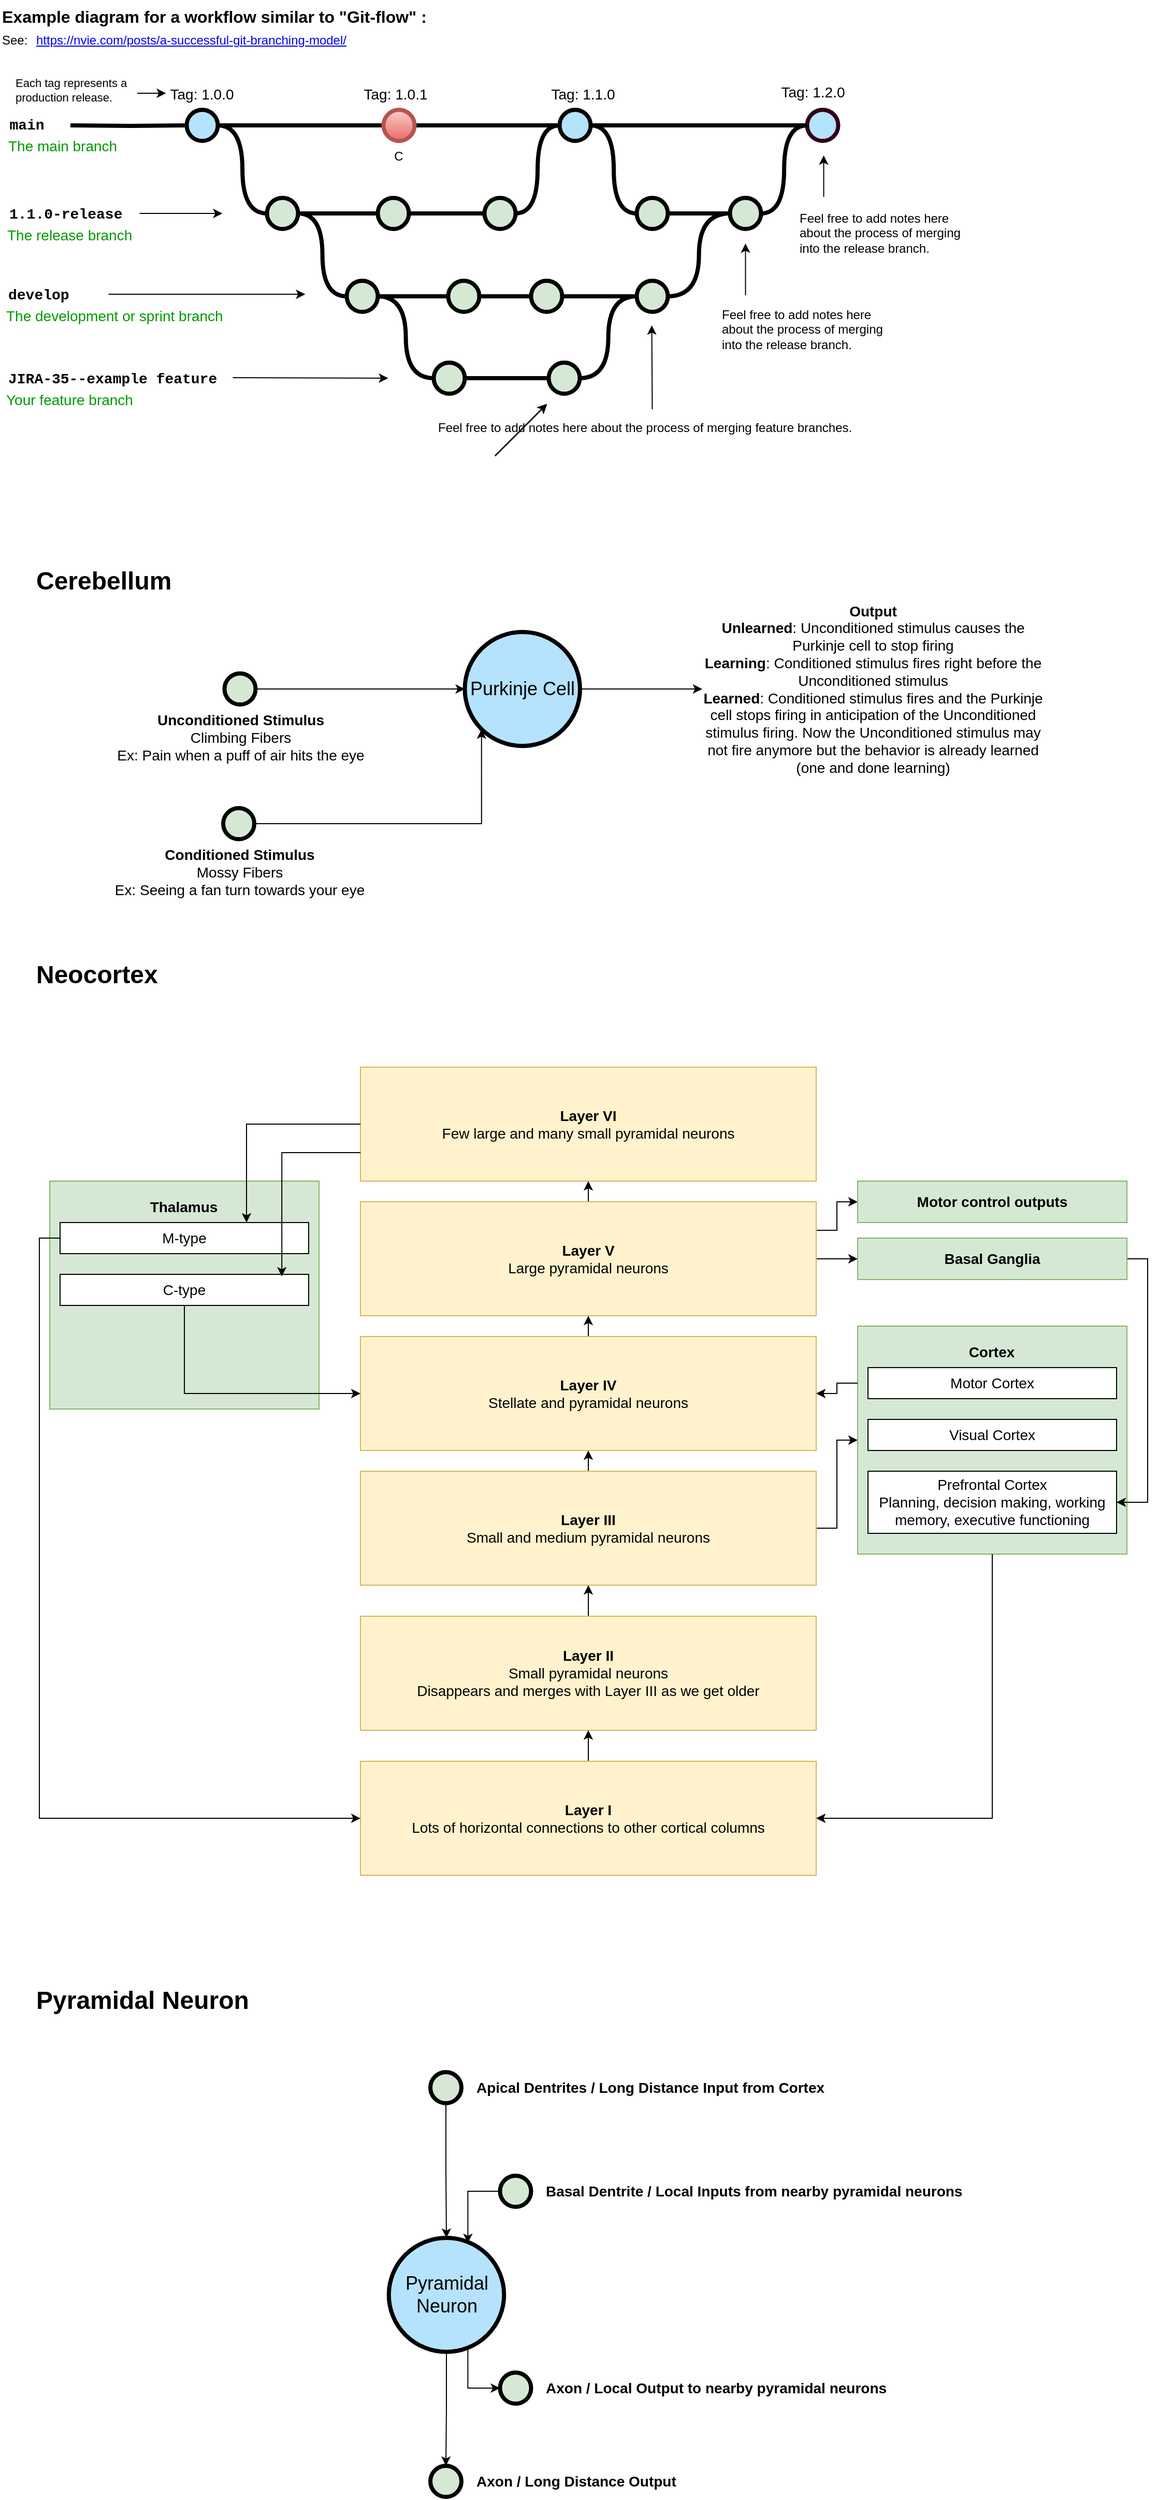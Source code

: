 <mxfile version="22.1.18" type="github">
  <diagram id="yPxyJZ8AM_hMuL3Unpa9" name="complex gitflow">
    <mxGraphModel dx="1699" dy="1183" grid="1" gridSize="10" guides="1" tooltips="1" connect="1" arrows="1" fold="1" page="0" pageScale="1" pageWidth="1100" pageHeight="850" math="0" shadow="0">
      <root>
        <mxCell id="0" />
        <mxCell id="1" parent="0" />
        <mxCell id="uWUnNED6HEl2aK5fdaIb-7" value="C" style="text;html=1;strokeColor=none;fillColor=none;align=center;verticalAlign=middle;whiteSpace=wrap;overflow=hidden;" parent="1" vertex="1">
          <mxGeometry x="427.25" y="226" width="80" height="30" as="geometry" />
        </mxCell>
        <mxCell id="uWUnNED6HEl2aK5fdaIb-8" value="" style="edgeStyle=orthogonalEdgeStyle;rounded=0;html=1;jettySize=auto;orthogonalLoop=1;plain-blue;endArrow=none;endFill=0;strokeWidth=4;strokeColor=#000000;entryX=0;entryY=0.5;entryDx=0;entryDy=0;entryPerimeter=0;" parent="1" source="uWUnNED6HEl2aK5fdaIb-10" target="9hBKPDzoitwpIBdzFDQ7-16" edge="1">
          <mxGeometry x="292.25" y="211" as="geometry">
            <mxPoint x="442.25" y="211" as="targetPoint" />
          </mxGeometry>
        </mxCell>
        <mxCell id="uWUnNED6HEl2aK5fdaIb-9" style="edgeStyle=orthogonalEdgeStyle;curved=1;rounded=0;html=1;exitX=1;exitY=0.5;exitPerimeter=0;entryX=0;entryY=0.5;entryPerimeter=0;endArrow=none;endFill=0;jettySize=auto;orthogonalLoop=1;strokeWidth=4;fontSize=15;" parent="1" source="uWUnNED6HEl2aK5fdaIb-10" target="uWUnNED6HEl2aK5fdaIb-15" edge="1">
          <mxGeometry relative="1" as="geometry" />
        </mxCell>
        <mxCell id="uWUnNED6HEl2aK5fdaIb-10" value="" style="verticalLabelPosition=bottom;verticalAlign=top;html=1;strokeWidth=4;shape=mxgraph.flowchart.on-page_reference;plain-blue;gradientColor=none;fillColor=#B5E3Fe;strokeColor=#000000;" parent="1" vertex="1">
          <mxGeometry x="262.25" y="196" width="30" height="30" as="geometry" />
        </mxCell>
        <mxCell id="uWUnNED6HEl2aK5fdaIb-80" value="" style="edgeStyle=orthogonalEdgeStyle;curved=1;rounded=0;orthogonalLoop=1;jettySize=auto;html=1;endArrow=none;endFill=0;strokeWidth=4;entryX=0;entryY=0.5;entryDx=0;entryDy=0;entryPerimeter=0;" parent="1" source="uWUnNED6HEl2aK5fdaIb-11" target="uWUnNED6HEl2aK5fdaIb-109" edge="1">
          <mxGeometry relative="1" as="geometry">
            <mxPoint x="734.5" y="211" as="targetPoint" />
          </mxGeometry>
        </mxCell>
        <mxCell id="uWUnNED6HEl2aK5fdaIb-105" style="edgeStyle=orthogonalEdgeStyle;curved=1;rounded=0;orthogonalLoop=1;jettySize=auto;html=1;exitX=1;exitY=0.5;exitDx=0;exitDy=0;exitPerimeter=0;entryX=0;entryY=0.5;entryDx=0;entryDy=0;entryPerimeter=0;endArrow=none;endFill=0;strokeWidth=4;fontFamily=Courier New;fontColor=#009900;" parent="1" source="uWUnNED6HEl2aK5fdaIb-11" target="uWUnNED6HEl2aK5fdaIb-104" edge="1">
          <mxGeometry relative="1" as="geometry" />
        </mxCell>
        <mxCell id="uWUnNED6HEl2aK5fdaIb-11" value="" style="verticalLabelPosition=bottom;verticalAlign=top;html=1;strokeWidth=4;shape=mxgraph.flowchart.on-page_reference;plain-blue;gradientColor=none;strokeColor=#000000;fillColor=#B5E3FE;" parent="1" vertex="1">
          <mxGeometry x="622.25" y="196" width="30" height="30" as="geometry" />
        </mxCell>
        <mxCell id="uWUnNED6HEl2aK5fdaIb-109" value="" style="verticalLabelPosition=bottom;verticalAlign=top;html=1;strokeWidth=4;shape=mxgraph.flowchart.on-page_reference;plain-blue;gradientColor=none;strokeColor=#33001A;fillColor=#B5E3FE;" parent="1" vertex="1">
          <mxGeometry x="861.25" y="196" width="30" height="30" as="geometry" />
        </mxCell>
        <mxCell id="uWUnNED6HEl2aK5fdaIb-12" value="" style="edgeStyle=orthogonalEdgeStyle;rounded=0;html=1;jettySize=auto;orthogonalLoop=1;strokeWidth=4;endArrow=none;endFill=0;" parent="1" target="uWUnNED6HEl2aK5fdaIb-10" edge="1">
          <mxGeometry x="192.25" y="211" as="geometry">
            <mxPoint x="150" y="211" as="sourcePoint" />
          </mxGeometry>
        </mxCell>
        <mxCell id="uWUnNED6HEl2aK5fdaIb-13" value="main" style="text;html=1;strokeColor=none;fillColor=none;align=center;verticalAlign=middle;whiteSpace=wrap;overflow=hidden;fontSize=14;fontStyle=1;fontFamily=Courier New;" parent="1" vertex="1">
          <mxGeometry x="83" y="190" width="50" height="42" as="geometry" />
        </mxCell>
        <mxCell id="uWUnNED6HEl2aK5fdaIb-14" style="edgeStyle=orthogonalEdgeStyle;curved=1;rounded=0;html=1;exitX=1;exitY=0.5;exitPerimeter=0;endArrow=none;endFill=0;jettySize=auto;orthogonalLoop=1;strokeWidth=4;fontSize=15;" parent="1" source="uWUnNED6HEl2aK5fdaIb-15" target="uWUnNED6HEl2aK5fdaIb-17" edge="1">
          <mxGeometry relative="1" as="geometry" />
        </mxCell>
        <mxCell id="uWUnNED6HEl2aK5fdaIb-15" value="" style="verticalLabelPosition=bottom;verticalAlign=top;html=1;strokeWidth=4;shape=mxgraph.flowchart.on-page_reference;plain-purple;gradientColor=none;strokeColor=#000000;fillColor=#D5E8D4;" parent="1" vertex="1">
          <mxGeometry x="339.75" y="281" width="30" height="30" as="geometry" />
        </mxCell>
        <mxCell id="uWUnNED6HEl2aK5fdaIb-16" style="edgeStyle=orthogonalEdgeStyle;curved=1;rounded=0;html=1;exitX=1;exitY=0.5;exitPerimeter=0;entryX=0;entryY=0.5;entryPerimeter=0;endArrow=none;endFill=0;jettySize=auto;orthogonalLoop=1;strokeWidth=4;fontSize=15;" parent="1" source="uWUnNED6HEl2aK5fdaIb-17" target="uWUnNED6HEl2aK5fdaIb-19" edge="1">
          <mxGeometry relative="1" as="geometry" />
        </mxCell>
        <mxCell id="uWUnNED6HEl2aK5fdaIb-17" value="" style="verticalLabelPosition=bottom;verticalAlign=top;html=1;strokeWidth=4;shape=mxgraph.flowchart.on-page_reference;plain-purple;gradientColor=none;strokeColor=#000000;fillColor=#D5E8D4;" parent="1" vertex="1">
          <mxGeometry x="446.75" y="281" width="30" height="30" as="geometry" />
        </mxCell>
        <mxCell id="uWUnNED6HEl2aK5fdaIb-18" style="edgeStyle=orthogonalEdgeStyle;curved=1;rounded=0;html=1;exitX=1;exitY=0.5;exitPerimeter=0;entryX=0;entryY=0.5;entryPerimeter=0;endArrow=none;endFill=0;jettySize=auto;orthogonalLoop=1;strokeWidth=4;fontSize=15;" parent="1" source="uWUnNED6HEl2aK5fdaIb-19" target="uWUnNED6HEl2aK5fdaIb-11" edge="1">
          <mxGeometry relative="1" as="geometry" />
        </mxCell>
        <mxCell id="uWUnNED6HEl2aK5fdaIb-19" value="" style="verticalLabelPosition=bottom;verticalAlign=top;html=1;strokeWidth=4;shape=mxgraph.flowchart.on-page_reference;plain-purple;gradientColor=none;strokeColor=#000000;fillColor=#D5E8D4;" parent="1" vertex="1">
          <mxGeometry x="549.75" y="281" width="30" height="30" as="geometry" />
        </mxCell>
        <mxCell id="uWUnNED6HEl2aK5fdaIb-20" value="1.1.0-release" style="text;html=1;strokeColor=none;fillColor=none;align=left;verticalAlign=middle;whiteSpace=wrap;overflow=hidden;fontSize=14;fontStyle=1;fontFamily=Courier New;" parent="1" vertex="1">
          <mxGeometry x="88.75" y="286" width="240" height="20" as="geometry" />
        </mxCell>
        <mxCell id="uWUnNED6HEl2aK5fdaIb-71" value="" style="edgeStyle=orthogonalEdgeStyle;rounded=0;orthogonalLoop=1;jettySize=auto;html=1;endArrow=none;endFill=0;strokeWidth=4;" parent="1" source="uWUnNED6HEl2aK5fdaIb-69" target="uWUnNED6HEl2aK5fdaIb-70" edge="1">
          <mxGeometry relative="1" as="geometry" />
        </mxCell>
        <mxCell id="uWUnNED6HEl2aK5fdaIb-75" style="edgeStyle=orthogonalEdgeStyle;rounded=0;orthogonalLoop=1;jettySize=auto;html=1;entryX=1;entryY=0.5;entryDx=0;entryDy=0;entryPerimeter=0;endArrow=none;endFill=0;strokeWidth=4;curved=1;" parent="1" source="uWUnNED6HEl2aK5fdaIb-69" target="uWUnNED6HEl2aK5fdaIb-15" edge="1">
          <mxGeometry relative="1" as="geometry" />
        </mxCell>
        <mxCell id="uWUnNED6HEl2aK5fdaIb-94" style="edgeStyle=orthogonalEdgeStyle;curved=1;rounded=0;orthogonalLoop=1;jettySize=auto;html=1;exitX=1;exitY=0.5;exitDx=0;exitDy=0;exitPerimeter=0;entryX=0;entryY=0.5;entryDx=0;entryDy=0;entryPerimeter=0;endArrow=none;endFill=0;strokeWidth=4;fontFamily=Courier New;fontColor=#009900;" parent="1" source="uWUnNED6HEl2aK5fdaIb-69" target="uWUnNED6HEl2aK5fdaIb-82" edge="1">
          <mxGeometry relative="1" as="geometry" />
        </mxCell>
        <mxCell id="uWUnNED6HEl2aK5fdaIb-69" value="" style="verticalLabelPosition=bottom;verticalAlign=top;html=1;strokeWidth=4;shape=mxgraph.flowchart.on-page_reference;plain-purple;gradientColor=none;strokeColor=#000000;fillColor=#D5E8D4;" parent="1" vertex="1">
          <mxGeometry x="416.75" y="361" width="30" height="30" as="geometry" />
        </mxCell>
        <mxCell id="uWUnNED6HEl2aK5fdaIb-78" value="" style="edgeStyle=orthogonalEdgeStyle;curved=1;rounded=0;orthogonalLoop=1;jettySize=auto;html=1;endArrow=none;endFill=0;strokeWidth=4;" parent="1" source="uWUnNED6HEl2aK5fdaIb-70" target="uWUnNED6HEl2aK5fdaIb-77" edge="1">
          <mxGeometry relative="1" as="geometry" />
        </mxCell>
        <mxCell id="uWUnNED6HEl2aK5fdaIb-70" value="" style="verticalLabelPosition=bottom;verticalAlign=top;html=1;strokeWidth=4;shape=mxgraph.flowchart.on-page_reference;plain-purple;gradientColor=none;strokeColor=#000000;fillColor=#D5E8D4;" parent="1" vertex="1">
          <mxGeometry x="514.75" y="361" width="30" height="30" as="geometry" />
        </mxCell>
        <mxCell id="uWUnNED6HEl2aK5fdaIb-96" value="" style="edgeStyle=orthogonalEdgeStyle;curved=1;rounded=0;orthogonalLoop=1;jettySize=auto;html=1;endArrow=none;endFill=0;strokeWidth=4;fontFamily=Courier New;fontColor=#009900;" parent="1" source="uWUnNED6HEl2aK5fdaIb-77" target="uWUnNED6HEl2aK5fdaIb-95" edge="1">
          <mxGeometry relative="1" as="geometry" />
        </mxCell>
        <mxCell id="uWUnNED6HEl2aK5fdaIb-77" value="" style="verticalLabelPosition=bottom;verticalAlign=top;html=1;strokeWidth=4;shape=mxgraph.flowchart.on-page_reference;plain-purple;gradientColor=none;strokeColor=#000000;fillColor=#D5E8D4;" parent="1" vertex="1">
          <mxGeometry x="594.75" y="361" width="30" height="30" as="geometry" />
        </mxCell>
        <mxCell id="uWUnNED6HEl2aK5fdaIb-108" style="edgeStyle=orthogonalEdgeStyle;curved=1;rounded=0;orthogonalLoop=1;jettySize=auto;html=1;entryX=0;entryY=0.5;entryDx=0;entryDy=0;entryPerimeter=0;endArrow=none;endFill=0;strokeWidth=4;fontFamily=Courier New;fontColor=#009900;" parent="1" source="uWUnNED6HEl2aK5fdaIb-95" target="uWUnNED6HEl2aK5fdaIb-106" edge="1">
          <mxGeometry relative="1" as="geometry" />
        </mxCell>
        <mxCell id="uWUnNED6HEl2aK5fdaIb-95" value="" style="verticalLabelPosition=bottom;verticalAlign=top;html=1;strokeWidth=4;shape=mxgraph.flowchart.on-page_reference;plain-purple;gradientColor=none;strokeColor=#000000;fillColor=#D5E8D4;" parent="1" vertex="1">
          <mxGeometry x="696.75" y="361" width="30" height="30" as="geometry" />
        </mxCell>
        <mxCell id="uWUnNED6HEl2aK5fdaIb-76" value="develop" style="text;html=1;strokeColor=none;fillColor=none;align=left;verticalAlign=middle;whiteSpace=wrap;overflow=hidden;fontSize=14;fontStyle=1;fontFamily=Courier New;" parent="1" vertex="1">
          <mxGeometry x="87.75" y="364" width="91" height="20" as="geometry" />
        </mxCell>
        <mxCell id="uWUnNED6HEl2aK5fdaIb-81" value="" style="edgeStyle=orthogonalEdgeStyle;rounded=0;orthogonalLoop=1;jettySize=auto;html=1;endArrow=none;endFill=0;strokeWidth=4;" parent="1" source="uWUnNED6HEl2aK5fdaIb-82" target="uWUnNED6HEl2aK5fdaIb-84" edge="1">
          <mxGeometry relative="1" as="geometry" />
        </mxCell>
        <mxCell id="uWUnNED6HEl2aK5fdaIb-82" value="" style="verticalLabelPosition=bottom;verticalAlign=top;html=1;strokeWidth=4;shape=mxgraph.flowchart.on-page_reference;plain-purple;gradientColor=none;strokeColor=#000000;fillColor=#D5E8D4;" parent="1" vertex="1">
          <mxGeometry x="500.75" y="440" width="30" height="30" as="geometry" />
        </mxCell>
        <mxCell id="uWUnNED6HEl2aK5fdaIb-97" style="edgeStyle=orthogonalEdgeStyle;curved=1;rounded=0;orthogonalLoop=1;jettySize=auto;html=1;exitX=1;exitY=0.5;exitDx=0;exitDy=0;exitPerimeter=0;entryX=0;entryY=0.5;entryDx=0;entryDy=0;entryPerimeter=0;endArrow=none;endFill=0;strokeWidth=4;fontFamily=Courier New;fontColor=#009900;" parent="1" source="uWUnNED6HEl2aK5fdaIb-84" target="uWUnNED6HEl2aK5fdaIb-95" edge="1">
          <mxGeometry relative="1" as="geometry" />
        </mxCell>
        <mxCell id="uWUnNED6HEl2aK5fdaIb-84" value="" style="verticalLabelPosition=bottom;verticalAlign=top;html=1;strokeWidth=4;shape=mxgraph.flowchart.on-page_reference;plain-purple;gradientColor=none;strokeColor=#000000;fillColor=#D5E8D4;" parent="1" vertex="1">
          <mxGeometry x="611.75" y="440" width="30" height="30" as="geometry" />
        </mxCell>
        <mxCell id="uWUnNED6HEl2aK5fdaIb-86" value="JIRA-35--example feature" style="text;html=1;strokeColor=none;fillColor=none;align=left;verticalAlign=middle;whiteSpace=wrap;overflow=hidden;fontSize=14;fontStyle=1;fontFamily=Courier New;" parent="1" vertex="1">
          <mxGeometry x="87.5" y="445" width="240" height="20" as="geometry" />
        </mxCell>
        <mxCell id="uWUnNED6HEl2aK5fdaIb-87" value="The development or sprint branch" style="text;html=1;strokeColor=none;fillColor=none;align=left;verticalAlign=middle;whiteSpace=wrap;overflow=hidden;fontSize=14;fontStyle=0;fontColor=#009900;" parent="1" vertex="1">
          <mxGeometry x="85.75" y="384" width="240" height="20" as="geometry" />
        </mxCell>
        <mxCell id="uWUnNED6HEl2aK5fdaIb-88" value="Your feature branch" style="text;html=1;strokeColor=none;fillColor=none;align=left;verticalAlign=middle;whiteSpace=wrap;overflow=hidden;fontSize=14;fontStyle=0;fontColor=#009900;" parent="1" vertex="1">
          <mxGeometry x="85.75" y="465" width="240" height="20" as="geometry" />
        </mxCell>
        <mxCell id="uWUnNED6HEl2aK5fdaIb-89" value="The release branch" style="text;html=1;strokeColor=none;fillColor=none;align=left;verticalAlign=middle;whiteSpace=wrap;overflow=hidden;fontSize=14;fontStyle=0;fontColor=#009900;" parent="1" vertex="1">
          <mxGeometry x="86.75" y="306" width="240" height="20" as="geometry" />
        </mxCell>
        <mxCell id="uWUnNED6HEl2aK5fdaIb-90" value="The main branch&lt;br&gt;" style="text;html=1;strokeColor=none;fillColor=none;align=left;verticalAlign=middle;whiteSpace=wrap;overflow=hidden;fontSize=14;fontStyle=0;fontColor=#009900;" parent="1" vertex="1">
          <mxGeometry x="88.25" y="220" width="146.75" height="20" as="geometry" />
        </mxCell>
        <mxCell id="uWUnNED6HEl2aK5fdaIb-91" value="" style="endArrow=classic;html=1;strokeWidth=1;fontFamily=Courier New;fontColor=#009900;" parent="1" edge="1">
          <mxGeometry width="50" height="50" relative="1" as="geometry">
            <mxPoint x="306.75" y="454.5" as="sourcePoint" />
            <mxPoint x="456.75" y="455" as="targetPoint" />
          </mxGeometry>
        </mxCell>
        <mxCell id="uWUnNED6HEl2aK5fdaIb-92" value="" style="endArrow=classic;html=1;strokeWidth=1;fontFamily=Courier New;fontColor=#009900;" parent="1" edge="1">
          <mxGeometry width="50" height="50" relative="1" as="geometry">
            <mxPoint x="186.75" y="374" as="sourcePoint" />
            <mxPoint x="376.75" y="374" as="targetPoint" />
          </mxGeometry>
        </mxCell>
        <mxCell id="uWUnNED6HEl2aK5fdaIb-93" value="" style="endArrow=classic;html=1;strokeWidth=1;fontFamily=Courier New;fontColor=#009900;" parent="1" edge="1">
          <mxGeometry width="50" height="50" relative="1" as="geometry">
            <mxPoint x="216.75" y="296" as="sourcePoint" />
            <mxPoint x="296.75" y="296" as="targetPoint" />
          </mxGeometry>
        </mxCell>
        <mxCell id="uWUnNED6HEl2aK5fdaIb-101" value="Tag: 1.1.0" style="text;html=1;strokeColor=none;fillColor=none;align=center;verticalAlign=middle;whiteSpace=wrap;overflow=hidden;fontSize=14;" parent="1" vertex="1">
          <mxGeometry x="590.25" y="170" width="110" height="20" as="geometry" />
        </mxCell>
        <mxCell id="uWUnNED6HEl2aK5fdaIb-103" value="Tag: 1.0.0" style="text;html=1;strokeColor=none;fillColor=none;align=center;verticalAlign=middle;whiteSpace=wrap;overflow=hidden;fontSize=14;" parent="1" vertex="1">
          <mxGeometry x="242.25" y="170" width="70" height="20" as="geometry" />
        </mxCell>
        <mxCell id="uWUnNED6HEl2aK5fdaIb-107" value="" style="edgeStyle=orthogonalEdgeStyle;curved=1;rounded=0;orthogonalLoop=1;jettySize=auto;html=1;endArrow=none;endFill=0;strokeWidth=4;fontFamily=Courier New;fontColor=#009900;" parent="1" source="uWUnNED6HEl2aK5fdaIb-104" target="uWUnNED6HEl2aK5fdaIb-106" edge="1">
          <mxGeometry relative="1" as="geometry" />
        </mxCell>
        <mxCell id="uWUnNED6HEl2aK5fdaIb-104" value="" style="verticalLabelPosition=bottom;verticalAlign=top;html=1;strokeWidth=4;shape=mxgraph.flowchart.on-page_reference;plain-purple;gradientColor=none;strokeColor=#000000;fillColor=#D5E8D4;" parent="1" vertex="1">
          <mxGeometry x="696.75" y="281" width="30" height="30" as="geometry" />
        </mxCell>
        <mxCell id="uWUnNED6HEl2aK5fdaIb-115" style="edgeStyle=orthogonalEdgeStyle;curved=1;rounded=0;orthogonalLoop=1;jettySize=auto;html=1;entryX=0;entryY=0.5;entryDx=0;entryDy=0;entryPerimeter=0;endArrow=none;endFill=0;strokeWidth=4;fontFamily=Courier New;fontColor=#009900;" parent="1" source="uWUnNED6HEl2aK5fdaIb-106" target="uWUnNED6HEl2aK5fdaIb-109" edge="1">
          <mxGeometry relative="1" as="geometry" />
        </mxCell>
        <mxCell id="uWUnNED6HEl2aK5fdaIb-106" value="" style="verticalLabelPosition=bottom;verticalAlign=top;html=1;strokeWidth=4;shape=mxgraph.flowchart.on-page_reference;plain-purple;gradientColor=none;strokeColor=#000000;fillColor=#D5E8D4;" parent="1" vertex="1">
          <mxGeometry x="786.75" y="281" width="30" height="30" as="geometry" />
        </mxCell>
        <mxCell id="uWUnNED6HEl2aK5fdaIb-116" value="Tag: 1.2.0" style="text;html=1;strokeColor=none;fillColor=none;align=center;verticalAlign=middle;whiteSpace=wrap;overflow=hidden;fontSize=14;" parent="1" vertex="1">
          <mxGeometry x="812.25" y="168" width="110" height="20" as="geometry" />
        </mxCell>
        <mxCell id="uWUnNED6HEl2aK5fdaIb-117" value="" style="endArrow=classic;html=1;strokeWidth=1;fontFamily=Courier New;fontColor=#009900;exitX=0.5;exitY=0;exitDx=0;exitDy=0;" parent="1" source="fSnZ5vnYTslC5NarKmr_-5" edge="1">
          <mxGeometry width="50" height="50" relative="1" as="geometry">
            <mxPoint x="711.25" y="635.5" as="sourcePoint" />
            <mxPoint x="711.25" y="404" as="targetPoint" />
          </mxGeometry>
        </mxCell>
        <mxCell id="fSnZ5vnYTslC5NarKmr_-1" value="" style="endArrow=classic;html=1;strokeWidth=1;fontFamily=Courier New;fontColor=#009900;" parent="1" edge="1">
          <mxGeometry width="50" height="50" relative="1" as="geometry">
            <mxPoint x="801.75" y="375" as="sourcePoint" />
            <mxPoint x="801.75" y="325" as="targetPoint" />
          </mxGeometry>
        </mxCell>
        <mxCell id="fSnZ5vnYTslC5NarKmr_-4" value="&lt;span style=&quot;text-align: center&quot;&gt;Feel free to add notes here about the process of merging into the release branch.&lt;br&gt;&lt;/span&gt;" style="text;html=1;strokeColor=none;fillColor=none;align=left;verticalAlign=middle;whiteSpace=wrap;overflow=hidden;fontSize=12;fontStyle=0;fontColor=#000000;" parent="1" vertex="1">
          <mxGeometry x="776.75" y="375" width="163.25" height="66" as="geometry" />
        </mxCell>
        <mxCell id="fSnZ5vnYTslC5NarKmr_-5" value="&lt;div style=&quot;&quot;&gt;&lt;span&gt;Feel free to add notes here about the process of merging feature branches.&lt;/span&gt;&lt;/div&gt;" style="text;html=1;strokeColor=none;fillColor=none;align=left;verticalAlign=middle;whiteSpace=wrap;overflow=hidden;fontSize=12;fontStyle=0;fontColor=#000000;" parent="1" vertex="1">
          <mxGeometry x="502.63" y="485" width="418.25" height="36" as="geometry" />
        </mxCell>
        <mxCell id="fSnZ5vnYTslC5NarKmr_-9" value="" style="edgeStyle=orthogonalEdgeStyle;rounded=0;orthogonalLoop=1;jettySize=auto;html=1;fontSize=12;fontColor=#000000;entryX=0;entryY=0.5;entryDx=0;entryDy=0;" parent="1" source="fSnZ5vnYTslC5NarKmr_-8" target="uWUnNED6HEl2aK5fdaIb-103" edge="1">
          <mxGeometry relative="1" as="geometry">
            <mxPoint x="222.25" y="180" as="targetPoint" />
            <Array as="points">
              <mxPoint x="222.25" y="180" />
              <mxPoint x="222.25" y="180" />
            </Array>
          </mxGeometry>
        </mxCell>
        <mxCell id="fSnZ5vnYTslC5NarKmr_-8" value="&lt;span style=&quot;text-align: center; font-size: 11px;&quot;&gt;Each tag represents a production release.&lt;/span&gt;" style="text;html=1;strokeColor=none;fillColor=none;align=left;verticalAlign=middle;whiteSpace=wrap;overflow=hidden;fontSize=11;fontStyle=0;fontColor=#000000;" parent="1" vertex="1">
          <mxGeometry x="94.5" y="158" width="120" height="38" as="geometry" />
        </mxCell>
        <UserObject label="Example diagram for a workflow similar to &quot;Git-flow&quot; :" link="https://nvie.com/posts/a-successful-git-branching-model/" id="9hBKPDzoitwpIBdzFDQ7-2">
          <mxCell style="text;whiteSpace=wrap;html=1;fontStyle=1;fontSize=16;" parent="1" vertex="1">
            <mxGeometry x="82.25" y="90" width="427.75" height="20" as="geometry" />
          </mxCell>
        </UserObject>
        <UserObject label="&lt;a href=&quot;https://nvie.com/posts/a-successful-git-branching-model/&quot;&gt;https://nvie.com/posts/a-successful-git-branching-model/&lt;/a&gt;" link="https://nvie.com/posts/a-successful-git-branching-model/" id="9hBKPDzoitwpIBdzFDQ7-3">
          <mxCell style="text;whiteSpace=wrap;html=1;" parent="1" vertex="1">
            <mxGeometry x="115" y="115" width="355" height="20" as="geometry" />
          </mxCell>
        </UserObject>
        <UserObject label="See:" link="https://nvie.com/posts/a-successful-git-branching-model/" id="9hBKPDzoitwpIBdzFDQ7-7">
          <mxCell style="text;whiteSpace=wrap;html=1;" parent="1" vertex="1">
            <mxGeometry x="82.25" y="115" width="32.75" height="20" as="geometry" />
          </mxCell>
        </UserObject>
        <mxCell id="9hBKPDzoitwpIBdzFDQ7-14" value="" style="endArrow=classic;html=1;strokeWidth=1;fontFamily=Courier New;fontColor=#009900;" parent="1" edge="1">
          <mxGeometry width="50" height="50" relative="1" as="geometry">
            <mxPoint x="877.25" y="280" as="sourcePoint" />
            <mxPoint x="877.25" y="240" as="targetPoint" />
          </mxGeometry>
        </mxCell>
        <mxCell id="9hBKPDzoitwpIBdzFDQ7-15" value="&lt;span style=&quot;text-align: center&quot;&gt;Feel free to add notes here about the process of merging into the release branch.&lt;br&gt;&lt;br&gt;&lt;/span&gt;" style="text;html=1;strokeColor=none;fillColor=none;align=left;verticalAlign=middle;whiteSpace=wrap;overflow=hidden;fontSize=12;fontStyle=0;fontColor=#000000;" parent="1" vertex="1">
          <mxGeometry x="852.25" y="281" width="167.75" height="81" as="geometry" />
        </mxCell>
        <mxCell id="9hBKPDzoitwpIBdzFDQ7-21" value="" style="edgeStyle=orthogonalEdgeStyle;rounded=0;orthogonalLoop=1;jettySize=auto;html=1;fontSize=15;endArrow=none;endFill=0;strokeWidth=4;entryX=0;entryY=0.5;entryDx=0;entryDy=0;entryPerimeter=0;" parent="1" source="9hBKPDzoitwpIBdzFDQ7-16" target="uWUnNED6HEl2aK5fdaIb-11" edge="1">
          <mxGeometry relative="1" as="geometry">
            <mxPoint x="560.25" y="211" as="targetPoint" />
          </mxGeometry>
        </mxCell>
        <mxCell id="9hBKPDzoitwpIBdzFDQ7-16" value="" style="verticalLabelPosition=bottom;verticalAlign=top;html=1;strokeWidth=4;shape=mxgraph.flowchart.on-page_reference;plain-blue;gradientColor=#EA6B66;strokeColor=#B85450;fillColor=#F8CECC;" parent="1" vertex="1">
          <mxGeometry x="452.25" y="196" width="30" height="30" as="geometry" />
        </mxCell>
        <mxCell id="9hBKPDzoitwpIBdzFDQ7-61" value="Tag: 1.0.1" style="text;html=1;strokeColor=none;fillColor=none;align=center;verticalAlign=middle;whiteSpace=wrap;overflow=hidden;fontSize=14;" parent="1" vertex="1">
          <mxGeometry x="428.5" y="170" width="70" height="20" as="geometry" />
        </mxCell>
        <mxCell id="V-7IX83HK8gU71MGEf8C-5" style="edgeStyle=orthogonalEdgeStyle;rounded=0;orthogonalLoop=1;jettySize=auto;html=1;exitX=1;exitY=0.5;exitDx=0;exitDy=0;exitPerimeter=0;entryX=0;entryY=0.5;entryDx=0;entryDy=0;" edge="1" parent="1" source="V-7IX83HK8gU71MGEf8C-1" target="V-7IX83HK8gU71MGEf8C-6">
          <mxGeometry relative="1" as="geometry">
            <mxPoint x="730" y="755" as="targetPoint" />
          </mxGeometry>
        </mxCell>
        <mxCell id="V-7IX83HK8gU71MGEf8C-1" value="&lt;font style=&quot;font-size: 18px;&quot;&gt;Purkinje Cell&lt;/font&gt;" style="verticalLabelPosition=middle;verticalAlign=middle;strokeWidth=4;shape=mxgraph.flowchart.on-page_reference;plain-blue;gradientColor=none;fillColor=#B5E3Fe;strokeColor=#000000;horizontal=1;html=1;labelPosition=center;align=center;" vertex="1" parent="1">
          <mxGeometry x="530.75" y="700" width="111.25" height="110" as="geometry" />
        </mxCell>
        <UserObject label="&lt;font style=&quot;font-size: 24px;&quot;&gt;Cerebellum&lt;/font&gt;" link="https://nvie.com/posts/a-successful-git-branching-model/" id="V-7IX83HK8gU71MGEf8C-2">
          <mxCell style="text;whiteSpace=wrap;html=1;fontStyle=1;fontSize=16;" vertex="1" parent="1">
            <mxGeometry x="115" y="630" width="427.75" height="20" as="geometry" />
          </mxCell>
        </UserObject>
        <mxCell id="V-7IX83HK8gU71MGEf8C-3" value="" style="endArrow=classic;html=1;rounded=0;" edge="1" parent="1">
          <mxGeometry width="50" height="50" relative="1" as="geometry">
            <mxPoint x="560" y="530" as="sourcePoint" />
            <mxPoint x="610" y="480" as="targetPoint" />
          </mxGeometry>
        </mxCell>
        <mxCell id="V-7IX83HK8gU71MGEf8C-4" value="" style="endArrow=classic;html=1;rounded=0;" edge="1" parent="1">
          <mxGeometry width="50" height="50" relative="1" as="geometry">
            <mxPoint x="560" y="530" as="sourcePoint" />
            <mxPoint x="610" y="480" as="targetPoint" />
          </mxGeometry>
        </mxCell>
        <mxCell id="V-7IX83HK8gU71MGEf8C-6" value="&lt;b&gt;Output&lt;br&gt;Unlearned&lt;/b&gt;: Unconditioned stimulus causes the Purkinje cell to stop firing&lt;br&gt;&lt;b&gt;Learning&lt;/b&gt;: Conditioned stimulus fires right before the Unconditioned stimulus&lt;br&gt;&lt;b&gt;Learned&lt;/b&gt;: Conditioned stimulus fires and the Purkinje cell stops firing in anticipation of the Unconditioned stimulus firing. Now the Unconditioned stimulus may not fire anymore but the behavior is already learned (one and done learning)" style="text;html=1;strokeColor=none;fillColor=none;align=center;verticalAlign=middle;whiteSpace=wrap;overflow=hidden;fontSize=14;" vertex="1" parent="1">
          <mxGeometry x="760" y="656.25" width="330" height="197.5" as="geometry" />
        </mxCell>
        <mxCell id="V-7IX83HK8gU71MGEf8C-10" style="edgeStyle=orthogonalEdgeStyle;rounded=0;orthogonalLoop=1;jettySize=auto;html=1;exitX=1;exitY=0.5;exitDx=0;exitDy=0;exitPerimeter=0;" edge="1" parent="1" source="V-7IX83HK8gU71MGEf8C-7" target="V-7IX83HK8gU71MGEf8C-1">
          <mxGeometry relative="1" as="geometry" />
        </mxCell>
        <mxCell id="V-7IX83HK8gU71MGEf8C-7" value="&lt;font style=&quot;font-size: 14px;&quot;&gt;&lt;b&gt;Unconditioned Stimulus&lt;/b&gt;&lt;br&gt;Climbing Fibers&lt;br&gt;Ex: Pain when a puff of air hits the eye&lt;/font&gt;" style="verticalLabelPosition=bottom;verticalAlign=top;html=1;strokeWidth=4;shape=mxgraph.flowchart.on-page_reference;plain-purple;gradientColor=none;strokeColor=#000000;fillColor=#D5E8D4;" vertex="1" parent="1">
          <mxGeometry x="298.75" y="740" width="30" height="30" as="geometry" />
        </mxCell>
        <mxCell id="V-7IX83HK8gU71MGEf8C-8" value="" style="endArrow=classic;html=1;rounded=0;" edge="1" parent="1">
          <mxGeometry width="50" height="50" relative="1" as="geometry">
            <mxPoint x="560" y="530" as="sourcePoint" />
            <mxPoint x="610" y="480" as="targetPoint" />
          </mxGeometry>
        </mxCell>
        <mxCell id="V-7IX83HK8gU71MGEf8C-9" value="" style="endArrow=classic;html=1;rounded=0;" edge="1" parent="1">
          <mxGeometry width="50" height="50" relative="1" as="geometry">
            <mxPoint x="560" y="530" as="sourcePoint" />
            <mxPoint x="610" y="480" as="targetPoint" />
          </mxGeometry>
        </mxCell>
        <mxCell id="V-7IX83HK8gU71MGEf8C-11" value="&lt;font style=&quot;font-size: 14px;&quot;&gt;&lt;b&gt;Conditioned Stimulus&lt;br&gt;&lt;/b&gt;Mossy Fibers&lt;br&gt;Ex: Seeing a fan turn towards your eye&lt;/font&gt;" style="verticalLabelPosition=bottom;verticalAlign=top;html=1;strokeWidth=4;shape=mxgraph.flowchart.on-page_reference;plain-purple;gradientColor=none;strokeColor=#000000;fillColor=#D5E8D4;" vertex="1" parent="1">
          <mxGeometry x="297.5" y="870" width="30" height="30" as="geometry" />
        </mxCell>
        <mxCell id="V-7IX83HK8gU71MGEf8C-12" value="" style="endArrow=classic;html=1;rounded=0;" edge="1" parent="1">
          <mxGeometry width="50" height="50" relative="1" as="geometry">
            <mxPoint x="560" y="530" as="sourcePoint" />
            <mxPoint x="610" y="480" as="targetPoint" />
          </mxGeometry>
        </mxCell>
        <mxCell id="V-7IX83HK8gU71MGEf8C-13" style="edgeStyle=orthogonalEdgeStyle;rounded=0;orthogonalLoop=1;jettySize=auto;html=1;exitX=1;exitY=0.5;exitDx=0;exitDy=0;exitPerimeter=0;entryX=0.145;entryY=0.855;entryDx=0;entryDy=0;entryPerimeter=0;" edge="1" parent="1" source="V-7IX83HK8gU71MGEf8C-11" target="V-7IX83HK8gU71MGEf8C-1">
          <mxGeometry relative="1" as="geometry" />
        </mxCell>
        <UserObject label="&lt;font style=&quot;font-size: 24px;&quot;&gt;Neocortex&lt;/font&gt;" link="https://nvie.com/posts/a-successful-git-branching-model/" id="V-7IX83HK8gU71MGEf8C-14">
          <mxCell style="text;whiteSpace=wrap;html=1;fontStyle=1;fontSize=16;" vertex="1" parent="1">
            <mxGeometry x="115" y="1010" width="427.75" height="20" as="geometry" />
          </mxCell>
        </UserObject>
        <mxCell id="V-7IX83HK8gU71MGEf8C-15" value="&lt;font style=&quot;font-size: 14px;&quot;&gt;&lt;b&gt;Layer VI&lt;/b&gt;&lt;br&gt;Few large and many small pyramidal neurons&lt;/font&gt;" style="rounded=0;whiteSpace=wrap;html=1;fillColor=#fff2cc;strokeColor=#d6b656;" vertex="1" parent="1">
          <mxGeometry x="430" y="1120" width="440" height="110" as="geometry" />
        </mxCell>
        <mxCell id="V-7IX83HK8gU71MGEf8C-24" style="edgeStyle=orthogonalEdgeStyle;rounded=0;orthogonalLoop=1;jettySize=auto;html=1;exitX=0.5;exitY=0;exitDx=0;exitDy=0;entryX=0.5;entryY=1;entryDx=0;entryDy=0;" edge="1" parent="1" source="V-7IX83HK8gU71MGEf8C-18" target="V-7IX83HK8gU71MGEf8C-15">
          <mxGeometry relative="1" as="geometry" />
        </mxCell>
        <mxCell id="V-7IX83HK8gU71MGEf8C-59" style="edgeStyle=orthogonalEdgeStyle;rounded=0;orthogonalLoop=1;jettySize=auto;html=1;exitX=1;exitY=0.25;exitDx=0;exitDy=0;entryX=0;entryY=0.5;entryDx=0;entryDy=0;" edge="1" parent="1" source="V-7IX83HK8gU71MGEf8C-18" target="V-7IX83HK8gU71MGEf8C-43">
          <mxGeometry relative="1" as="geometry" />
        </mxCell>
        <mxCell id="V-7IX83HK8gU71MGEf8C-60" style="edgeStyle=orthogonalEdgeStyle;rounded=0;orthogonalLoop=1;jettySize=auto;html=1;exitX=1;exitY=0.5;exitDx=0;exitDy=0;entryX=0;entryY=0.5;entryDx=0;entryDy=0;" edge="1" parent="1" source="V-7IX83HK8gU71MGEf8C-18" target="V-7IX83HK8gU71MGEf8C-42">
          <mxGeometry relative="1" as="geometry" />
        </mxCell>
        <mxCell id="V-7IX83HK8gU71MGEf8C-18" value="&lt;font style=&quot;font-size: 14px;&quot;&gt;&lt;b&gt;Layer V&lt;/b&gt;&lt;br&gt;Large pyramidal neurons&lt;/font&gt;" style="rounded=0;whiteSpace=wrap;html=1;fillColor=#fff2cc;strokeColor=#d6b656;" vertex="1" parent="1">
          <mxGeometry x="430" y="1250" width="440" height="110" as="geometry" />
        </mxCell>
        <mxCell id="V-7IX83HK8gU71MGEf8C-25" style="edgeStyle=orthogonalEdgeStyle;rounded=0;orthogonalLoop=1;jettySize=auto;html=1;exitX=0.5;exitY=0;exitDx=0;exitDy=0;entryX=0.5;entryY=1;entryDx=0;entryDy=0;" edge="1" parent="1" source="V-7IX83HK8gU71MGEf8C-19" target="V-7IX83HK8gU71MGEf8C-18">
          <mxGeometry relative="1" as="geometry" />
        </mxCell>
        <mxCell id="V-7IX83HK8gU71MGEf8C-19" value="&lt;font style=&quot;font-size: 14px;&quot;&gt;&lt;b&gt;Layer IV&lt;/b&gt;&lt;br&gt;Stellate and pyramidal neurons&lt;br&gt;&lt;/font&gt;" style="rounded=0;whiteSpace=wrap;html=1;fillColor=#fff2cc;strokeColor=#d6b656;" vertex="1" parent="1">
          <mxGeometry x="430" y="1380" width="440" height="110" as="geometry" />
        </mxCell>
        <mxCell id="V-7IX83HK8gU71MGEf8C-26" style="edgeStyle=orthogonalEdgeStyle;rounded=0;orthogonalLoop=1;jettySize=auto;html=1;exitX=0.5;exitY=0;exitDx=0;exitDy=0;entryX=0.5;entryY=1;entryDx=0;entryDy=0;" edge="1" parent="1" source="V-7IX83HK8gU71MGEf8C-20" target="V-7IX83HK8gU71MGEf8C-19">
          <mxGeometry relative="1" as="geometry" />
        </mxCell>
        <mxCell id="V-7IX83HK8gU71MGEf8C-41" style="edgeStyle=orthogonalEdgeStyle;rounded=0;orthogonalLoop=1;jettySize=auto;html=1;exitX=1;exitY=0.5;exitDx=0;exitDy=0;entryX=0;entryY=0.5;entryDx=0;entryDy=0;" edge="1" parent="1" source="V-7IX83HK8gU71MGEf8C-20" target="V-7IX83HK8gU71MGEf8C-29">
          <mxGeometry relative="1" as="geometry" />
        </mxCell>
        <mxCell id="V-7IX83HK8gU71MGEf8C-20" value="&lt;font style=&quot;font-size: 14px;&quot;&gt;&lt;b&gt;Layer III&lt;/b&gt;&lt;br&gt;Small and medium pyramidal neurons&lt;br&gt;&lt;/font&gt;" style="rounded=0;whiteSpace=wrap;html=1;fillColor=#fff2cc;strokeColor=#d6b656;" vertex="1" parent="1">
          <mxGeometry x="430" y="1510" width="440" height="110" as="geometry" />
        </mxCell>
        <mxCell id="V-7IX83HK8gU71MGEf8C-27" style="edgeStyle=orthogonalEdgeStyle;rounded=0;orthogonalLoop=1;jettySize=auto;html=1;exitX=0.5;exitY=0;exitDx=0;exitDy=0;entryX=0.5;entryY=1;entryDx=0;entryDy=0;" edge="1" parent="1" source="V-7IX83HK8gU71MGEf8C-21" target="V-7IX83HK8gU71MGEf8C-20">
          <mxGeometry relative="1" as="geometry" />
        </mxCell>
        <mxCell id="V-7IX83HK8gU71MGEf8C-21" value="&lt;font style=&quot;font-size: 14px;&quot;&gt;&lt;b&gt;Layer II&lt;/b&gt;&lt;br&gt;Small pyramidal neurons&lt;br&gt;Disappears and merges with Layer III as we get older&lt;br&gt;&lt;/font&gt;" style="rounded=0;whiteSpace=wrap;html=1;fillColor=#fff2cc;strokeColor=#d6b656;" vertex="1" parent="1">
          <mxGeometry x="430" y="1650" width="440" height="110" as="geometry" />
        </mxCell>
        <mxCell id="V-7IX83HK8gU71MGEf8C-28" style="edgeStyle=orthogonalEdgeStyle;rounded=0;orthogonalLoop=1;jettySize=auto;html=1;exitX=0.5;exitY=0;exitDx=0;exitDy=0;entryX=0.5;entryY=1;entryDx=0;entryDy=0;" edge="1" parent="1" source="V-7IX83HK8gU71MGEf8C-22" target="V-7IX83HK8gU71MGEf8C-21">
          <mxGeometry relative="1" as="geometry" />
        </mxCell>
        <mxCell id="V-7IX83HK8gU71MGEf8C-22" value="&lt;font style=&quot;font-size: 14px;&quot;&gt;&lt;b&gt;Layer I&lt;/b&gt;&lt;br&gt;Lots of horizontal connections to other cortical columns&lt;br&gt;&lt;/font&gt;" style="rounded=0;whiteSpace=wrap;html=1;fillColor=#fff2cc;strokeColor=#d6b656;" vertex="1" parent="1">
          <mxGeometry x="430" y="1790" width="440" height="110" as="geometry" />
        </mxCell>
        <mxCell id="V-7IX83HK8gU71MGEf8C-37" value="" style="group;fillColor=#d5e8d4;strokeColor=#82b366;" vertex="1" connectable="0" parent="1">
          <mxGeometry x="910" y="1370" width="260" height="220" as="geometry" />
        </mxCell>
        <mxCell id="V-7IX83HK8gU71MGEf8C-29" value="&lt;font style=&quot;font-size: 14px;&quot;&gt;&lt;br&gt;&lt;/font&gt;" style="rounded=0;whiteSpace=wrap;html=1;fillColor=#d5e8d4;strokeColor=#82b366;" vertex="1" parent="V-7IX83HK8gU71MGEf8C-37">
          <mxGeometry width="260" height="220" as="geometry" />
        </mxCell>
        <mxCell id="V-7IX83HK8gU71MGEf8C-30" value="&lt;font style=&quot;font-size: 14px;&quot;&gt;Motor Cortex&lt;/font&gt;" style="rounded=0;whiteSpace=wrap;html=1;" vertex="1" parent="V-7IX83HK8gU71MGEf8C-37">
          <mxGeometry x="10" y="40" width="240" height="30" as="geometry" />
        </mxCell>
        <mxCell id="V-7IX83HK8gU71MGEf8C-32" value="Cortex" style="text;html=1;strokeColor=none;fillColor=none;align=center;verticalAlign=middle;whiteSpace=wrap;rounded=0;fontSize=14;fontStyle=1" vertex="1" parent="V-7IX83HK8gU71MGEf8C-37">
          <mxGeometry x="106.364" y="10" width="47.273" height="30" as="geometry" />
        </mxCell>
        <mxCell id="V-7IX83HK8gU71MGEf8C-35" value="&lt;font style=&quot;font-size: 14px;&quot;&gt;Visual Cortex&lt;/font&gt;" style="rounded=0;whiteSpace=wrap;html=1;" vertex="1" parent="V-7IX83HK8gU71MGEf8C-37">
          <mxGeometry x="10" y="90" width="240" height="30" as="geometry" />
        </mxCell>
        <mxCell id="V-7IX83HK8gU71MGEf8C-36" value="&lt;font style=&quot;font-size: 14px;&quot;&gt;Prefrontal Cortex&lt;br&gt;Planning, decision making, working memory, executive functioning&lt;br&gt;&lt;/font&gt;" style="rounded=0;whiteSpace=wrap;html=1;" vertex="1" parent="V-7IX83HK8gU71MGEf8C-37">
          <mxGeometry x="10" y="140" width="240" height="60" as="geometry" />
        </mxCell>
        <mxCell id="V-7IX83HK8gU71MGEf8C-39" style="edgeStyle=orthogonalEdgeStyle;rounded=0;orthogonalLoop=1;jettySize=auto;html=1;exitX=0.5;exitY=1;exitDx=0;exitDy=0;entryX=1;entryY=0.5;entryDx=0;entryDy=0;" edge="1" parent="1" source="V-7IX83HK8gU71MGEf8C-29" target="V-7IX83HK8gU71MGEf8C-22">
          <mxGeometry relative="1" as="geometry" />
        </mxCell>
        <mxCell id="V-7IX83HK8gU71MGEf8C-40" style="edgeStyle=orthogonalEdgeStyle;rounded=0;orthogonalLoop=1;jettySize=auto;html=1;exitX=0;exitY=0.25;exitDx=0;exitDy=0;entryX=1;entryY=0.5;entryDx=0;entryDy=0;" edge="1" parent="1" source="V-7IX83HK8gU71MGEf8C-29" target="V-7IX83HK8gU71MGEf8C-19">
          <mxGeometry relative="1" as="geometry" />
        </mxCell>
        <mxCell id="V-7IX83HK8gU71MGEf8C-47" style="edgeStyle=orthogonalEdgeStyle;rounded=0;orthogonalLoop=1;jettySize=auto;html=1;exitX=1;exitY=0.5;exitDx=0;exitDy=0;entryX=1;entryY=0.5;entryDx=0;entryDy=0;" edge="1" parent="1" source="V-7IX83HK8gU71MGEf8C-42" target="V-7IX83HK8gU71MGEf8C-36">
          <mxGeometry relative="1" as="geometry" />
        </mxCell>
        <mxCell id="V-7IX83HK8gU71MGEf8C-42" value="&lt;span style=&quot;font-size: 14px;&quot;&gt;&lt;b&gt;Basal Ganglia&lt;/b&gt;&lt;/span&gt;" style="rounded=0;whiteSpace=wrap;html=1;fillColor=#d5e8d4;strokeColor=#82b366;" vertex="1" parent="1">
          <mxGeometry x="910" y="1285" width="260" height="40" as="geometry" />
        </mxCell>
        <mxCell id="V-7IX83HK8gU71MGEf8C-43" value="&lt;span style=&quot;font-size: 14px;&quot;&gt;&lt;b&gt;Motor control outputs&lt;/b&gt;&lt;/span&gt;" style="rounded=0;whiteSpace=wrap;html=1;fillColor=#d5e8d4;strokeColor=#82b366;" vertex="1" parent="1">
          <mxGeometry x="910" y="1230" width="260" height="40" as="geometry" />
        </mxCell>
        <mxCell id="V-7IX83HK8gU71MGEf8C-48" value="" style="group;fillColor=#d5e8d4;strokeColor=#82b366;" vertex="1" connectable="0" parent="1">
          <mxGeometry x="130" y="1230" width="260" height="220" as="geometry" />
        </mxCell>
        <mxCell id="V-7IX83HK8gU71MGEf8C-49" value="&lt;font style=&quot;font-size: 14px;&quot;&gt;&lt;br&gt;&lt;/font&gt;" style="rounded=0;whiteSpace=wrap;html=1;fillColor=#d5e8d4;strokeColor=#82b366;" vertex="1" parent="V-7IX83HK8gU71MGEf8C-48">
          <mxGeometry width="260" height="220" as="geometry" />
        </mxCell>
        <mxCell id="V-7IX83HK8gU71MGEf8C-50" value="&lt;span style=&quot;font-size: 14px;&quot;&gt;M-type&lt;/span&gt;" style="rounded=0;whiteSpace=wrap;html=1;" vertex="1" parent="V-7IX83HK8gU71MGEf8C-48">
          <mxGeometry x="10" y="40" width="240" height="30" as="geometry" />
        </mxCell>
        <mxCell id="V-7IX83HK8gU71MGEf8C-51" value="Thalamus" style="text;html=1;strokeColor=none;fillColor=none;align=center;verticalAlign=middle;whiteSpace=wrap;rounded=0;fontSize=14;fontStyle=1" vertex="1" parent="V-7IX83HK8gU71MGEf8C-48">
          <mxGeometry x="106.364" y="10" width="47.273" height="30" as="geometry" />
        </mxCell>
        <mxCell id="V-7IX83HK8gU71MGEf8C-52" value="&lt;font style=&quot;font-size: 14px;&quot;&gt;C-type&lt;/font&gt;" style="rounded=0;whiteSpace=wrap;html=1;" vertex="1" parent="V-7IX83HK8gU71MGEf8C-48">
          <mxGeometry x="10" y="90" width="240" height="30" as="geometry" />
        </mxCell>
        <mxCell id="V-7IX83HK8gU71MGEf8C-54" style="edgeStyle=orthogonalEdgeStyle;rounded=0;orthogonalLoop=1;jettySize=auto;html=1;exitX=0;exitY=0.5;exitDx=0;exitDy=0;entryX=0.75;entryY=0;entryDx=0;entryDy=0;" edge="1" parent="1" source="V-7IX83HK8gU71MGEf8C-15" target="V-7IX83HK8gU71MGEf8C-50">
          <mxGeometry relative="1" as="geometry" />
        </mxCell>
        <mxCell id="V-7IX83HK8gU71MGEf8C-55" style="edgeStyle=orthogonalEdgeStyle;rounded=0;orthogonalLoop=1;jettySize=auto;html=1;exitX=0;exitY=0.75;exitDx=0;exitDy=0;entryX=0.892;entryY=0.067;entryDx=0;entryDy=0;entryPerimeter=0;" edge="1" parent="1" source="V-7IX83HK8gU71MGEf8C-15" target="V-7IX83HK8gU71MGEf8C-52">
          <mxGeometry relative="1" as="geometry" />
        </mxCell>
        <mxCell id="V-7IX83HK8gU71MGEf8C-56" style="edgeStyle=orthogonalEdgeStyle;rounded=0;orthogonalLoop=1;jettySize=auto;html=1;exitX=0;exitY=0.5;exitDx=0;exitDy=0;entryX=0;entryY=0.5;entryDx=0;entryDy=0;" edge="1" parent="1" source="V-7IX83HK8gU71MGEf8C-50" target="V-7IX83HK8gU71MGEf8C-22">
          <mxGeometry relative="1" as="geometry" />
        </mxCell>
        <mxCell id="V-7IX83HK8gU71MGEf8C-57" style="edgeStyle=orthogonalEdgeStyle;rounded=0;orthogonalLoop=1;jettySize=auto;html=1;exitX=0.5;exitY=1;exitDx=0;exitDy=0;entryX=0;entryY=0.5;entryDx=0;entryDy=0;" edge="1" parent="1" source="V-7IX83HK8gU71MGEf8C-52" target="V-7IX83HK8gU71MGEf8C-19">
          <mxGeometry relative="1" as="geometry" />
        </mxCell>
        <UserObject label="&lt;font style=&quot;font-size: 24px;&quot;&gt;Pyramidal Neuron&lt;/font&gt;" link="https://nvie.com/posts/a-successful-git-branching-model/" id="V-7IX83HK8gU71MGEf8C-61">
          <mxCell style="text;whiteSpace=wrap;html=1;fontStyle=1;fontSize=16;" vertex="1" parent="1">
            <mxGeometry x="115" y="2000" width="427.75" height="20" as="geometry" />
          </mxCell>
        </UserObject>
        <mxCell id="V-7IX83HK8gU71MGEf8C-62" value="&lt;font style=&quot;font-size: 18px;&quot;&gt;Pyramidal &lt;br&gt;Neuron&lt;/font&gt;" style="verticalLabelPosition=middle;verticalAlign=middle;strokeWidth=4;shape=mxgraph.flowchart.on-page_reference;plain-blue;gradientColor=none;fillColor=#B5E3Fe;strokeColor=#000000;horizontal=1;html=1;labelPosition=center;align=center;" vertex="1" parent="1">
          <mxGeometry x="457.38" y="2250" width="111.25" height="110" as="geometry" />
        </mxCell>
        <mxCell id="V-7IX83HK8gU71MGEf8C-64" value="&lt;div style=&quot;text-align: center;&quot;&gt;&lt;b style=&quot;font-size: 14px; background-color: initial;&quot;&gt;Apical Dentrites / Long Distance Input from Cortex&lt;/b&gt;&lt;/div&gt;" style="verticalLabelPosition=middle;verticalAlign=middle;html=1;strokeWidth=4;shape=mxgraph.flowchart.on-page_reference;plain-purple;gradientColor=none;strokeColor=#000000;fillColor=#D5E8D4;labelPosition=right;align=left;spacingLeft=12;" vertex="1" parent="1">
          <mxGeometry x="497.5" y="2090" width="30" height="30" as="geometry" />
        </mxCell>
        <mxCell id="V-7IX83HK8gU71MGEf8C-66" style="edgeStyle=orthogonalEdgeStyle;rounded=0;orthogonalLoop=1;jettySize=auto;html=1;exitX=0.5;exitY=1;exitDx=0;exitDy=0;exitPerimeter=0;entryX=0.5;entryY=0;entryDx=0;entryDy=0;entryPerimeter=0;" edge="1" parent="1" source="V-7IX83HK8gU71MGEf8C-64" target="V-7IX83HK8gU71MGEf8C-62">
          <mxGeometry relative="1" as="geometry" />
        </mxCell>
        <mxCell id="V-7IX83HK8gU71MGEf8C-67" value="&lt;div style=&quot;text-align: center;&quot;&gt;&lt;span style=&quot;font-size: 14px;&quot;&gt;&lt;b&gt;Axon / Long Distance Output&lt;/b&gt;&lt;/span&gt;&lt;/div&gt;" style="verticalLabelPosition=middle;verticalAlign=middle;html=1;strokeWidth=4;shape=mxgraph.flowchart.on-page_reference;plain-purple;gradientColor=none;strokeColor=#000000;fillColor=#D5E8D4;labelPosition=right;align=left;spacingLeft=12;" vertex="1" parent="1">
          <mxGeometry x="497.5" y="2470" width="30" height="30" as="geometry" />
        </mxCell>
        <mxCell id="V-7IX83HK8gU71MGEf8C-69" style="edgeStyle=orthogonalEdgeStyle;rounded=0;orthogonalLoop=1;jettySize=auto;html=1;exitX=0.5;exitY=1;exitDx=0;exitDy=0;exitPerimeter=0;entryX=0.5;entryY=0;entryDx=0;entryDy=0;entryPerimeter=0;" edge="1" parent="1" source="V-7IX83HK8gU71MGEf8C-62" target="V-7IX83HK8gU71MGEf8C-67">
          <mxGeometry relative="1" as="geometry" />
        </mxCell>
        <mxCell id="V-7IX83HK8gU71MGEf8C-70" value="&lt;div style=&quot;text-align: center;&quot;&gt;&lt;span style=&quot;font-size: 14px;&quot;&gt;&lt;b&gt;Basal Dentrite / Local Inputs from nearby pyramidal neurons&lt;/b&gt;&lt;/span&gt;&lt;/div&gt;" style="verticalLabelPosition=middle;verticalAlign=middle;html=1;strokeWidth=4;shape=mxgraph.flowchart.on-page_reference;plain-purple;gradientColor=none;strokeColor=#000000;fillColor=#D5E8D4;labelPosition=right;align=left;spacingLeft=12;" vertex="1" parent="1">
          <mxGeometry x="564.75" y="2190" width="30" height="30" as="geometry" />
        </mxCell>
        <mxCell id="V-7IX83HK8gU71MGEf8C-72" style="edgeStyle=orthogonalEdgeStyle;rounded=0;orthogonalLoop=1;jettySize=auto;html=1;exitX=0;exitY=0.5;exitDx=0;exitDy=0;exitPerimeter=0;entryX=0.686;entryY=0.045;entryDx=0;entryDy=0;entryPerimeter=0;" edge="1" parent="1" source="V-7IX83HK8gU71MGEf8C-70" target="V-7IX83HK8gU71MGEf8C-62">
          <mxGeometry relative="1" as="geometry" />
        </mxCell>
        <mxCell id="V-7IX83HK8gU71MGEf8C-75" value="&lt;div style=&quot;text-align: center;&quot;&gt;&lt;span style=&quot;font-size: 14px;&quot;&gt;&lt;b&gt;Axon / Local Output to nearby pyramidal neurons&lt;/b&gt;&lt;/span&gt;&lt;/div&gt;" style="verticalLabelPosition=middle;verticalAlign=middle;html=1;strokeWidth=4;shape=mxgraph.flowchart.on-page_reference;plain-purple;gradientColor=none;strokeColor=#000000;fillColor=#D5E8D4;labelPosition=right;align=left;spacingLeft=12;" vertex="1" parent="1">
          <mxGeometry x="564.75" y="2380" width="30" height="30" as="geometry" />
        </mxCell>
        <mxCell id="V-7IX83HK8gU71MGEf8C-77" style="edgeStyle=orthogonalEdgeStyle;rounded=0;orthogonalLoop=1;jettySize=auto;html=1;exitX=0.686;exitY=0.982;exitDx=0;exitDy=0;exitPerimeter=0;entryX=0;entryY=0.5;entryDx=0;entryDy=0;entryPerimeter=0;" edge="1" parent="1" source="V-7IX83HK8gU71MGEf8C-62" target="V-7IX83HK8gU71MGEf8C-75">
          <mxGeometry relative="1" as="geometry" />
        </mxCell>
      </root>
    </mxGraphModel>
  </diagram>
</mxfile>
